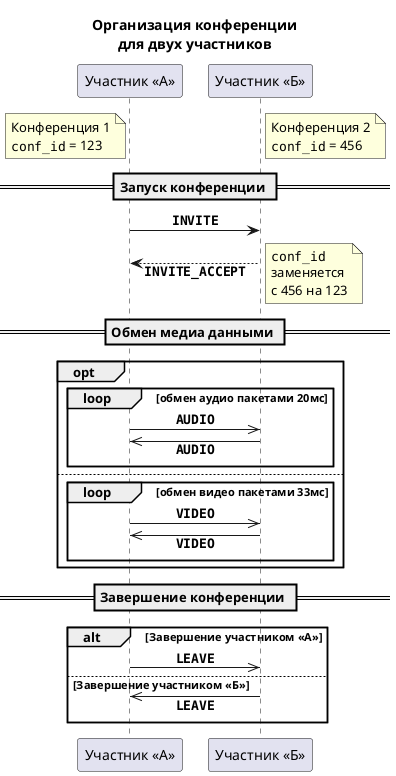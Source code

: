 @startuml conf-2
skinparam sequenceMessageAlign center
skinparam responseMessageBelowArrow true

title Организация конференции\nдля двух участников

participant "Участник <<А>>" as A
participant "Участник <<Б>>" as B

note left of A
Конференция 1
""conf_id"" = 123
end note
/ note right of B
Конференция 2
""conf_id"" = 456
end note

== Запуск конференции ==

A -> B: <b>""INVITE""
A <-- B: <b>""INVITE_ACCEPT""
note right
""conf_id""
заменяется
с 456 на 123
end note

== Обмен медиа данными ==

opt

loop обмен аудио пакетами 20мс
A ->> B: <b>""AUDIO""
A <<- B: <b>""AUDIO""
end

else

loop обмен видео пакетами 33мс
A ->> B: <b>""VIDEO""
A <<- B: <b>""VIDEO""
end

end

== Завершение конференции ==

alt Завершение участником <<А>>
  A ->> B: <b>""LEAVE""
else Завершение участником <<Б>>
  A <<- B: <b>""LEAVE""
end

@enduml
